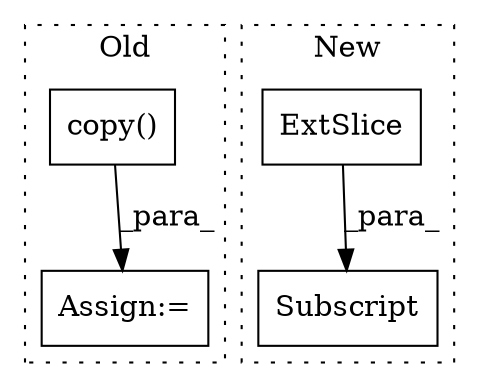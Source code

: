 digraph G {
subgraph cluster0 {
1 [label="copy()" a="75" s="6484" l="21" shape="box"];
4 [label="Assign:=" a="68" s="6481" l="3" shape="box"];
label = "Old";
style="dotted";
}
subgraph cluster1 {
2 [label="ExtSlice" a="85" s="6647" l="7" shape="box"];
3 [label="Subscript" a="63" s="6647,0" l="13,0" shape="box"];
label = "New";
style="dotted";
}
1 -> 4 [label="_para_"];
2 -> 3 [label="_para_"];
}